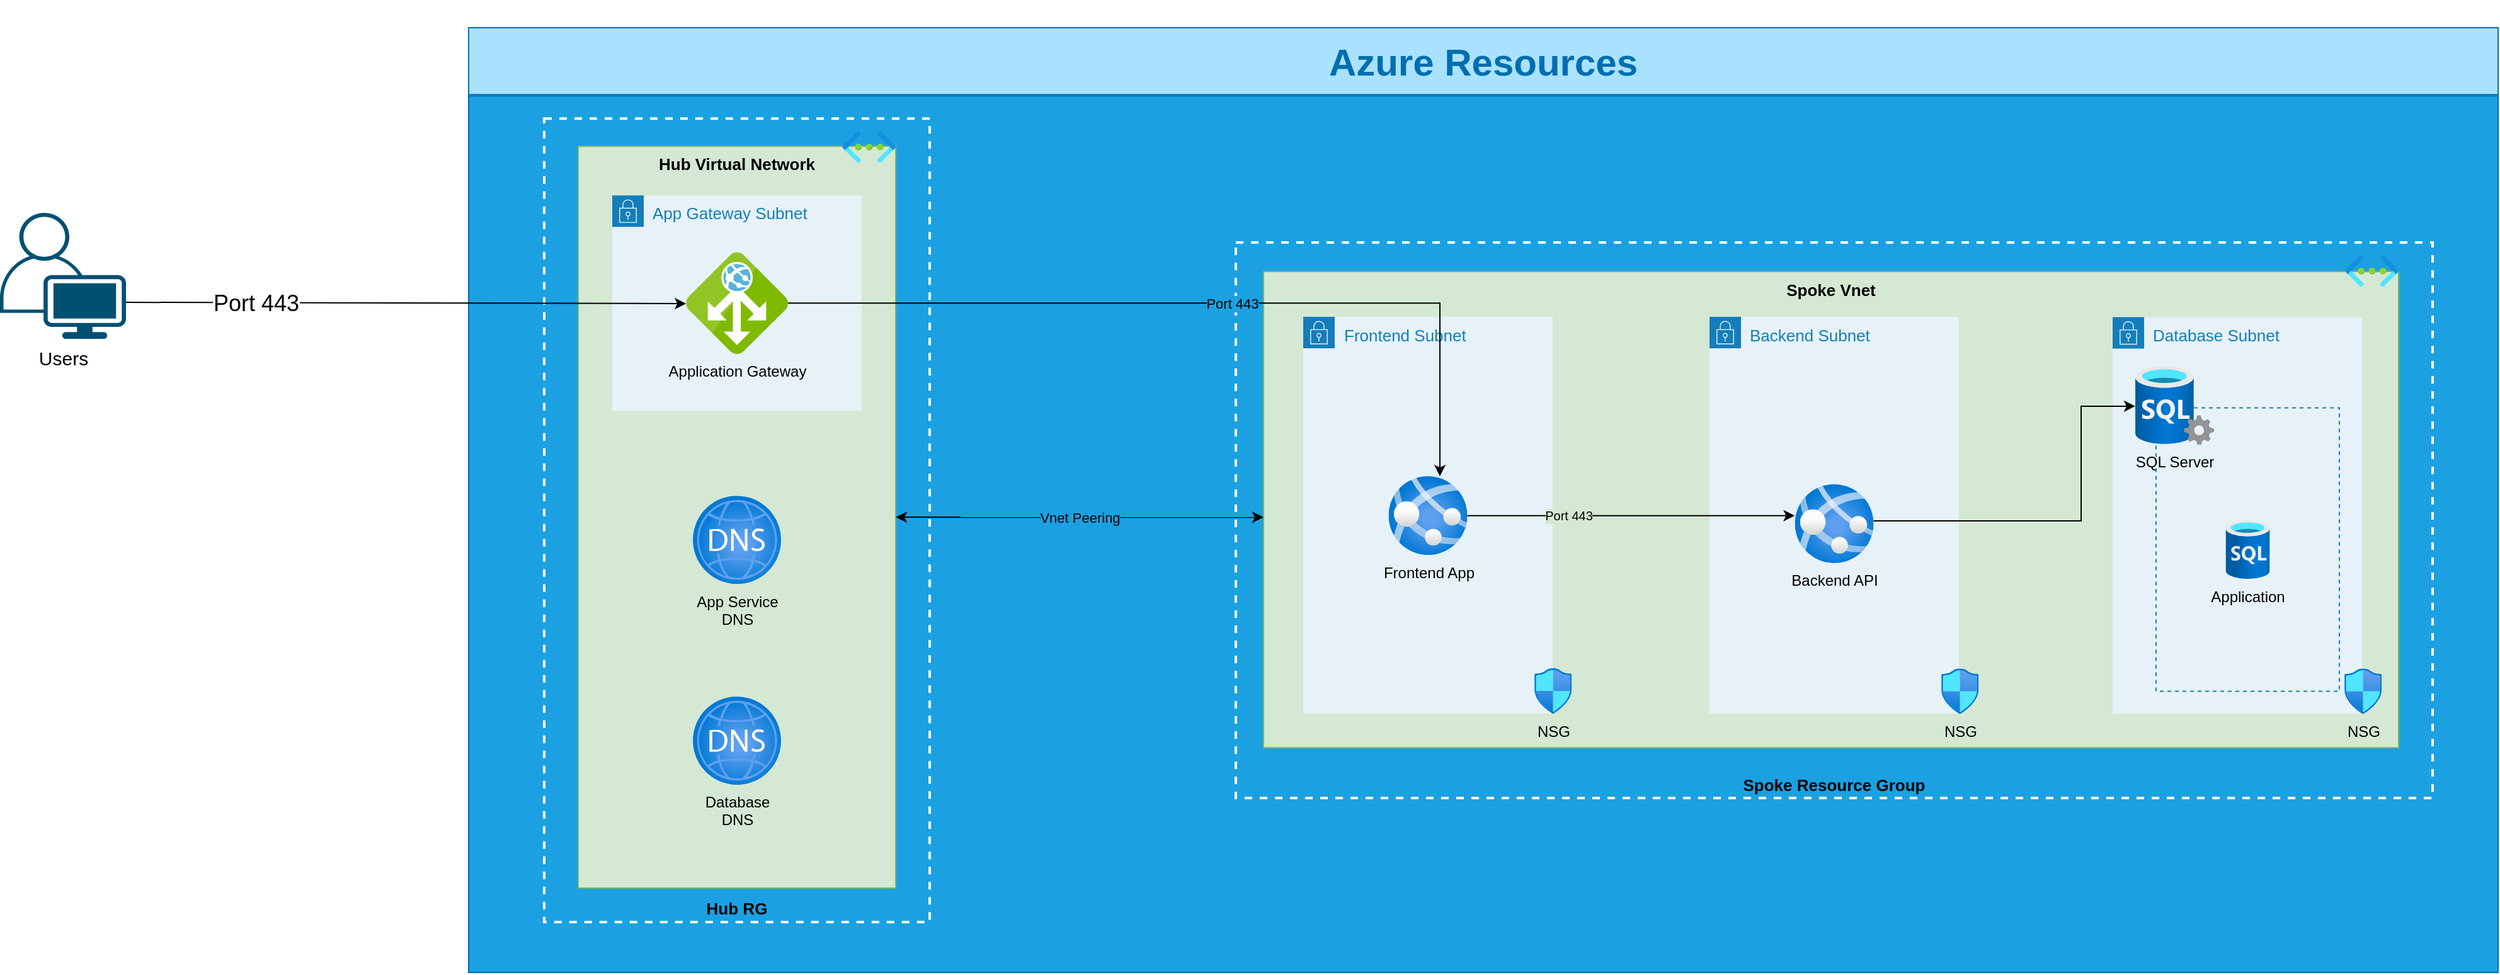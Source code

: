 <mxfile version="21.1.2" type="device">
  <diagram id="WI9T0HZ2pTsCkuznbFz-" name="Page-1">
    <mxGraphModel dx="2647" dy="1730" grid="1" gridSize="9" guides="1" tooltips="1" connect="1" arrows="1" fold="1" page="1" pageScale="1" pageWidth="2300" pageHeight="900" math="0" shadow="0">
      <root>
        <mxCell id="0" />
        <mxCell id="1" parent="0" />
        <mxCell id="3DsJ09yFDlzOXdG6u843-5" value="" style="rounded=0;whiteSpace=wrap;html=1;fillColor=#1ba1e2;strokeColor=#006EAF;fontColor=#ffffff;align=left;horizontal=1;verticalAlign=top;fontFamily=Helvetica;fontSize=40;fontStyle=0" parent="1" vertex="1">
          <mxGeometry x="525" y="144.12" width="1611" height="695.88" as="geometry" />
        </mxCell>
        <mxCell id="SqbYfZKVjANswZETksq1-1" value="&lt;table width=&quot;241&quot; cellspacing=&quot;0&quot; cellpadding=&quot;0&quot; border=&quot;0&quot; style=&quot;font-size: 13px;&quot;&gt;&lt;tbody style=&quot;font-size: 13px;&quot;&gt;&lt;tr style=&quot;height: 14.6pt; font-size: 13px;&quot; height=&quot;19&quot;&gt;&lt;td style=&quot;height: 14.6pt; width: 181pt; font-size: 13px;&quot; width=&quot;241&quot; class=&quot;xl65&quot; height=&quot;19&quot;&gt;&lt;/td&gt;&lt;/tr&gt;&lt;/tbody&gt;&lt;/table&gt;Spoke Resource Group" style="rounded=0;whiteSpace=wrap;html=1;fillColor=none;dashed=1;strokeWidth=2;strokeColor=#ffffff;glass=0;shadow=0;sketch=0;verticalAlign=bottom;fontStyle=1;fontSize=13;" parent="1" vertex="1">
          <mxGeometry x="1134" y="260.56" width="950" height="441" as="geometry" />
        </mxCell>
        <mxCell id="huZY8NONbWN7FHzrtjLV-5" value="Spoke Vnet" style="rounded=0;fillColor=#d5e8d4;strokeColor=#82b366;verticalAlign=top;whiteSpace=wrap;html=1;align=center;fontSize=13;fontStyle=1" parent="1" vertex="1">
          <mxGeometry x="1156" y="283.56" width="901" height="378" as="geometry" />
        </mxCell>
        <mxCell id="JWfLfjmktBh5UM8ArLNr-14" value="" style="aspect=fixed;html=1;points=[];align=center;image;fontSize=13;image=img/lib/azure2/networking/Virtual_Networks.svg;" parent="1" vertex="1">
          <mxGeometry x="2014.7" y="270.56" width="42.3" height="25.25" as="geometry" />
        </mxCell>
        <mxCell id="75FkoGBNixscezBUE_24-11" value="Backend Subnet" style="points=[[0,0],[0.25,0],[0.5,0],[0.75,0],[1,0],[1,0.25],[1,0.5],[1,0.75],[1,1],[0.75,1],[0.5,1],[0.25,1],[0,1],[0,0.75],[0,0.5],[0,0.25]];outlineConnect=0;gradientColor=none;html=1;whiteSpace=wrap;fontSize=13;fontStyle=0;container=0;pointerEvents=0;collapsible=0;recursiveResize=0;shape=mxgraph.aws4.group;grIcon=mxgraph.aws4.group_security_group;grStroke=0;strokeColor=#147EBA;fillColor=#E6F2F8;verticalAlign=top;align=left;spacingLeft=30;fontColor=#147EBA;dashed=0;rounded=0;" parent="1" vertex="1">
          <mxGeometry x="1510" y="319.56" width="198" height="315" as="geometry" />
        </mxCell>
        <mxCell id="75FkoGBNixscezBUE_24-12" value="Frontend Subnet" style="points=[[0,0],[0.25,0],[0.5,0],[0.75,0],[1,0],[1,0.25],[1,0.5],[1,0.75],[1,1],[0.75,1],[0.5,1],[0.25,1],[0,1],[0,0.75],[0,0.5],[0,0.25]];outlineConnect=0;gradientColor=none;html=1;whiteSpace=wrap;fontSize=13;fontStyle=0;container=0;pointerEvents=0;collapsible=0;recursiveResize=0;shape=mxgraph.aws4.group;grIcon=mxgraph.aws4.group_security_group;grStroke=0;strokeColor=#147EBA;fillColor=#E6F2F8;verticalAlign=top;align=left;spacingLeft=30;fontColor=#147EBA;dashed=0;rounded=0;" parent="1" vertex="1">
          <mxGeometry x="1187.5" y="319.56" width="198" height="315" as="geometry" />
        </mxCell>
        <mxCell id="75FkoGBNixscezBUE_24-13" value="" style="group" parent="1" vertex="1" connectable="0">
          <mxGeometry x="1824" y="319.81" width="209.655" height="315" as="geometry" />
        </mxCell>
        <mxCell id="75FkoGBNixscezBUE_24-3" value="Database Subnet" style="points=[[0,0],[0.25,0],[0.5,0],[0.75,0],[1,0],[1,0.25],[1,0.5],[1,0.75],[1,1],[0.75,1],[0.5,1],[0.25,1],[0,1],[0,0.75],[0,0.5],[0,0.25]];outlineConnect=0;gradientColor=none;html=1;whiteSpace=wrap;fontSize=13;fontStyle=0;container=0;pointerEvents=0;collapsible=0;recursiveResize=0;shape=mxgraph.aws4.group;grIcon=mxgraph.aws4.group_security_group;grStroke=0;strokeColor=#147EBA;fillColor=#E6F2F8;verticalAlign=top;align=left;spacingLeft=30;fontColor=#147EBA;dashed=0;rounded=0;" parent="75FkoGBNixscezBUE_24-13" vertex="1">
          <mxGeometry x="6" width="198" height="315" as="geometry" />
        </mxCell>
        <mxCell id="75FkoGBNixscezBUE_24-10" value="" style="rounded=0;whiteSpace=wrap;html=1;labelBackgroundColor=none;fillColor=none;strokeColor=#147EBA;strokeWidth=1;dashed=1;" parent="75FkoGBNixscezBUE_24-13" vertex="1">
          <mxGeometry x="40.5" y="72" width="145.5" height="225" as="geometry" />
        </mxCell>
        <mxCell id="75FkoGBNixscezBUE_24-4" value="Application" style="aspect=fixed;html=1;points=[];align=center;image;fontSize=12;image=img/lib/azure2/databases/SQL_Database.svg;labelBackgroundColor=none;" parent="75FkoGBNixscezBUE_24-13" vertex="1">
          <mxGeometry x="95.75" y="161.17" width="35" height="46.66" as="geometry" />
        </mxCell>
        <mxCell id="75FkoGBNixscezBUE_24-2" value="SQL Server" style="aspect=fixed;html=1;points=[];align=center;image;fontSize=12;image=img/lib/azure2/databases/SQL_Server.svg;labelBackgroundColor=none;" parent="75FkoGBNixscezBUE_24-13" vertex="1">
          <mxGeometry x="24" y="39" width="62.5" height="62.5" as="geometry" />
        </mxCell>
        <mxCell id="75FkoGBNixscezBUE_24-17" value="NSG" style="aspect=fixed;html=1;points=[];align=center;image;fontSize=12;image=img/lib/azure2/networking/Network_Security_Groups.svg;labelBackgroundColor=none;" parent="75FkoGBNixscezBUE_24-13" vertex="1">
          <mxGeometry x="190.005" y="279" width="29.65" height="36" as="geometry" />
        </mxCell>
        <mxCell id="75FkoGBNixscezBUE_24-20" value="Port 443" style="edgeStyle=orthogonalEdgeStyle;rounded=0;orthogonalLoop=1;jettySize=auto;html=1;fontSize=10;fontColor=#000000;labelBackgroundColor=#D5E8D4;" parent="1" source="75FkoGBNixscezBUE_24-15" target="75FkoGBNixscezBUE_24-1" edge="1">
          <mxGeometry x="-0.381" relative="1" as="geometry">
            <Array as="points">
              <mxPoint x="1557" y="477.44" />
              <mxPoint x="1557" y="477.44" />
            </Array>
            <mxPoint as="offset" />
          </mxGeometry>
        </mxCell>
        <mxCell id="75FkoGBNixscezBUE_24-25" style="edgeStyle=orthogonalEdgeStyle;rounded=0;orthogonalLoop=1;jettySize=auto;html=1;labelBackgroundColor=#147EBA;labelBorderColor=none;fontSize=10;fontColor=#000000;" parent="1" source="75FkoGBNixscezBUE_24-1" target="75FkoGBNixscezBUE_24-2" edge="1">
          <mxGeometry relative="1" as="geometry">
            <Array as="points">
              <mxPoint x="1805" y="481.44" />
              <mxPoint x="1805" y="390.44" />
            </Array>
          </mxGeometry>
        </mxCell>
        <mxCell id="75FkoGBNixscezBUE_24-1" value="Backend API" style="aspect=fixed;html=1;points=[];align=center;image;fontSize=12;image=img/lib/azure2/compute/App_Services.svg;labelBackgroundColor=none;" parent="1" vertex="1">
          <mxGeometry x="1577.75" y="452.44" width="62.5" height="62.5" as="geometry" />
        </mxCell>
        <mxCell id="75FkoGBNixscezBUE_24-15" value="Frontend App" style="aspect=fixed;html=1;points=[];align=center;image;fontSize=12;image=img/lib/azure2/compute/App_Services.svg;labelBackgroundColor=none;" parent="1" vertex="1">
          <mxGeometry x="1255.25" y="446.06" width="62.5" height="62.5" as="geometry" />
        </mxCell>
        <mxCell id="Fn634oSu5mvqwbfPk0Sc-8" value="NSG" style="aspect=fixed;html=1;points=[];align=center;image;fontSize=12;image=img/lib/azure2/networking/Network_Security_Groups.svg;labelBackgroundColor=none;" parent="1" vertex="1">
          <mxGeometry x="1371.005" y="598.56" width="29.65" height="36" as="geometry" />
        </mxCell>
        <mxCell id="75FkoGBNixscezBUE_24-16" value="NSG" style="aspect=fixed;html=1;points=[];align=center;image;fontSize=12;image=img/lib/azure2/networking/Network_Security_Groups.svg;labelBackgroundColor=none;" parent="1" vertex="1">
          <mxGeometry x="1694.005" y="598.81" width="29.65" height="36" as="geometry" />
        </mxCell>
        <mxCell id="z_cxYdCd2V1oQk2kqGsd-1" value="&lt;table width=&quot;241&quot; cellspacing=&quot;0&quot; cellpadding=&quot;0&quot; border=&quot;0&quot; style=&quot;font-size: 13px;&quot;&gt;&lt;tbody style=&quot;font-size: 13px;&quot;&gt;&lt;tr style=&quot;height: 14.6pt; font-size: 13px;&quot; height=&quot;19&quot;&gt;&lt;td style=&quot;height: 14.6pt; width: 181pt; font-size: 13px;&quot; width=&quot;241&quot; class=&quot;xl65&quot; height=&quot;19&quot;&gt;&lt;/td&gt;&lt;/tr&gt;&lt;/tbody&gt;&lt;/table&gt;Hub RG" style="rounded=0;whiteSpace=wrap;html=1;fillColor=none;dashed=1;strokeWidth=2;strokeColor=#ffffff;glass=0;shadow=0;sketch=0;verticalAlign=bottom;fontStyle=1;fontSize=13;" parent="1" vertex="1">
          <mxGeometry x="585" y="162.12" width="306" height="637.88" as="geometry" />
        </mxCell>
        <mxCell id="WDi0Cjp7g1liLD6Rxl2e-53" value="Vnet Peering" style="edgeStyle=orthogonalEdgeStyle;rounded=0;jumpStyle=arc;orthogonalLoop=1;jettySize=auto;html=1;labelBackgroundColor=#1BA1E2;elbow=vertical;exitX=1;exitY=0.5;exitDx=0;exitDy=0;shadow=0;startArrow=classic;startFill=1;" parent="1" source="z_cxYdCd2V1oQk2kqGsd-2" target="huZY8NONbWN7FHzrtjLV-5" edge="1">
          <mxGeometry relative="1" as="geometry">
            <Array as="points">
              <mxPoint x="1089" y="479" />
              <mxPoint x="1089" y="479" />
            </Array>
          </mxGeometry>
        </mxCell>
        <mxCell id="z_cxYdCd2V1oQk2kqGsd-2" value="Hub Virtual Network" style="rounded=0;fillColor=#d5e8d4;strokeColor=#82b366;verticalAlign=top;whiteSpace=wrap;html=1;align=center;fontSize=13;fontStyle=1" parent="1" vertex="1">
          <mxGeometry x="612" y="184.12" width="252" height="588.88" as="geometry" />
        </mxCell>
        <mxCell id="z_cxYdCd2V1oQk2kqGsd-3" value="" style="aspect=fixed;html=1;points=[];align=center;image;fontSize=13;image=img/lib/azure2/networking/Virtual_Networks.svg;" parent="1" vertex="1">
          <mxGeometry x="821.7" y="172.12" width="42.3" height="25.25" as="geometry" />
        </mxCell>
        <mxCell id="z_cxYdCd2V1oQk2kqGsd-4" value="App Gateway Subnet" style="points=[[0,0],[0.25,0],[0.5,0],[0.75,0],[1,0],[1,0.25],[1,0.5],[1,0.75],[1,1],[0.75,1],[0.5,1],[0.25,1],[0,1],[0,0.75],[0,0.5],[0,0.25]];outlineConnect=0;gradientColor=none;html=1;whiteSpace=wrap;fontSize=13;fontStyle=0;container=0;pointerEvents=0;collapsible=0;recursiveResize=0;shape=mxgraph.aws4.group;grIcon=mxgraph.aws4.group_security_group;grStroke=0;strokeColor=#147EBA;fillColor=#E6F2F8;verticalAlign=top;align=left;spacingLeft=30;fontColor=#147EBA;dashed=0;rounded=0;" parent="1" vertex="1">
          <mxGeometry x="639" y="223.12" width="198" height="171" as="geometry" />
        </mxCell>
        <mxCell id="WDi0Cjp7g1liLD6Rxl2e-1" value="Port 443" style="edgeStyle=orthogonalEdgeStyle;rounded=0;orthogonalLoop=1;jettySize=auto;html=1;jumpStyle=arc;labelBackgroundColor=#1BA1E2;shadow=0;" parent="1" source="z_cxYdCd2V1oQk2kqGsd-15" target="75FkoGBNixscezBUE_24-15" edge="1">
          <mxGeometry x="0.076" relative="1" as="geometry">
            <Array as="points">
              <mxPoint x="1296" y="309" />
            </Array>
            <mxPoint as="offset" />
          </mxGeometry>
        </mxCell>
        <mxCell id="z_cxYdCd2V1oQk2kqGsd-15" value="Application Gateway" style="sketch=0;aspect=fixed;html=1;points=[];align=center;image;fontSize=12;image=img/lib/mscae/Application_Gateway.svg;labelBackgroundColor=none;" parent="1" vertex="1">
          <mxGeometry x="697.625" y="268.245" width="80.75" height="80.75" as="geometry" />
        </mxCell>
        <mxCell id="WDi0Cjp7g1liLD6Rxl2e-63" value="Port 443" style="edgeStyle=orthogonalEdgeStyle;rounded=0;jumpStyle=arc;orthogonalLoop=1;jettySize=auto;html=1;labelBackgroundColor=default;elbow=vertical;fontSize=18;exitX=1;exitY=0.71;exitDx=0;exitDy=0;exitPerimeter=0;" parent="1" source="WDi0Cjp7g1liLD6Rxl2e-61" target="z_cxYdCd2V1oQk2kqGsd-15" edge="1">
          <mxGeometry x="-0.536" relative="1" as="geometry">
            <Array as="points">
              <mxPoint x="325" y="309" />
            </Array>
            <mxPoint as="offset" />
          </mxGeometry>
        </mxCell>
        <mxCell id="WDi0Cjp7g1liLD6Rxl2e-61" value="Users" style="points=[[0.35,0,0],[0.98,0.51,0],[1,0.71,0],[0.67,1,0],[0,0.795,0],[0,0.65,0]];verticalLabelPosition=bottom;sketch=0;html=1;verticalAlign=top;aspect=fixed;align=center;pointerEvents=1;shape=mxgraph.cisco19.user;fillColor=#005073;strokeColor=none;fontSize=15;" parent="1" vertex="1">
          <mxGeometry x="153" y="237" width="100" height="100" as="geometry" />
        </mxCell>
        <mxCell id="3DsJ09yFDlzOXdG6u843-15" value="&lt;p style=&quot;font-size: 30px;&quot;&gt;Azure Resources&lt;/p&gt;" style="rounded=0;whiteSpace=wrap;html=1;fillColor=#a8e2ff;strokeColor=#006EAF;fontColor=#006EAF;align=center;horizontal=1;verticalAlign=middle;fontFamily=Helvetica;fontSize=30;fontStyle=1;spacing=2;" parent="1" vertex="1">
          <mxGeometry x="525" y="90" width="1611" height="53.12" as="geometry" />
        </mxCell>
        <mxCell id="yt30trYmxuTXwRfo5f3q-3" value="Database&lt;br&gt;DNS" style="image;aspect=fixed;html=1;points=[];align=center;fontSize=12;image=img/lib/azure2/networking/DNS_Zones.svg;labelBackgroundColor=none;" parent="1" vertex="1">
          <mxGeometry x="703" y="621.0" width="70" height="70" as="geometry" />
        </mxCell>
        <mxCell id="yt30trYmxuTXwRfo5f3q-4" value="App Service&lt;br&gt;DNS" style="image;aspect=fixed;html=1;points=[];align=center;fontSize=12;image=img/lib/azure2/networking/DNS_Zones.svg;labelBackgroundColor=none;" parent="1" vertex="1">
          <mxGeometry x="703" y="461.62" width="70" height="70" as="geometry" />
        </mxCell>
      </root>
    </mxGraphModel>
  </diagram>
</mxfile>
